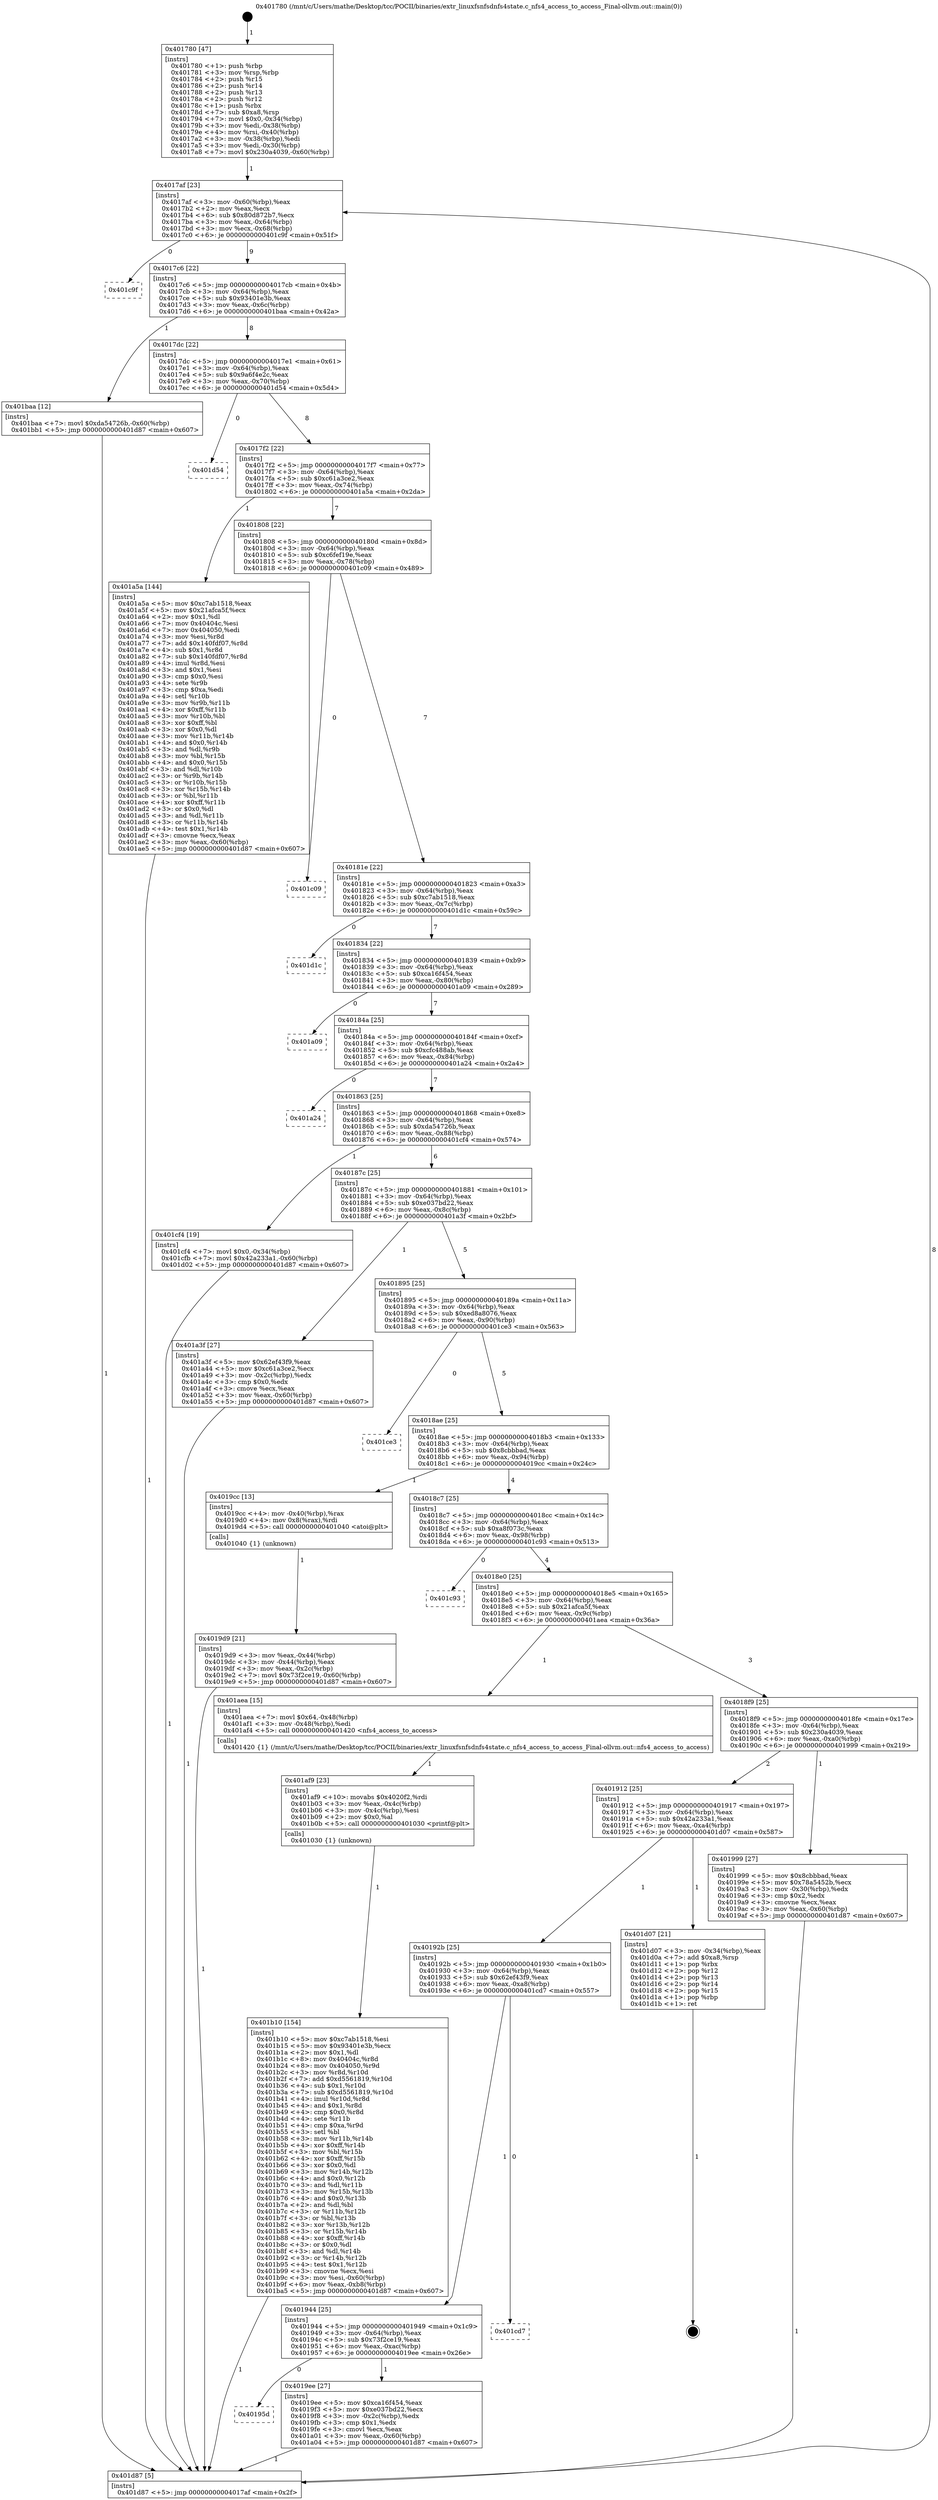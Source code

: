 digraph "0x401780" {
  label = "0x401780 (/mnt/c/Users/mathe/Desktop/tcc/POCII/binaries/extr_linuxfsnfsdnfs4state.c_nfs4_access_to_access_Final-ollvm.out::main(0))"
  labelloc = "t"
  node[shape=record]

  Entry [label="",width=0.3,height=0.3,shape=circle,fillcolor=black,style=filled]
  "0x4017af" [label="{
     0x4017af [23]\l
     | [instrs]\l
     &nbsp;&nbsp;0x4017af \<+3\>: mov -0x60(%rbp),%eax\l
     &nbsp;&nbsp;0x4017b2 \<+2\>: mov %eax,%ecx\l
     &nbsp;&nbsp;0x4017b4 \<+6\>: sub $0x80d872b7,%ecx\l
     &nbsp;&nbsp;0x4017ba \<+3\>: mov %eax,-0x64(%rbp)\l
     &nbsp;&nbsp;0x4017bd \<+3\>: mov %ecx,-0x68(%rbp)\l
     &nbsp;&nbsp;0x4017c0 \<+6\>: je 0000000000401c9f \<main+0x51f\>\l
  }"]
  "0x401c9f" [label="{
     0x401c9f\l
  }", style=dashed]
  "0x4017c6" [label="{
     0x4017c6 [22]\l
     | [instrs]\l
     &nbsp;&nbsp;0x4017c6 \<+5\>: jmp 00000000004017cb \<main+0x4b\>\l
     &nbsp;&nbsp;0x4017cb \<+3\>: mov -0x64(%rbp),%eax\l
     &nbsp;&nbsp;0x4017ce \<+5\>: sub $0x93401e3b,%eax\l
     &nbsp;&nbsp;0x4017d3 \<+3\>: mov %eax,-0x6c(%rbp)\l
     &nbsp;&nbsp;0x4017d6 \<+6\>: je 0000000000401baa \<main+0x42a\>\l
  }"]
  Exit [label="",width=0.3,height=0.3,shape=circle,fillcolor=black,style=filled,peripheries=2]
  "0x401baa" [label="{
     0x401baa [12]\l
     | [instrs]\l
     &nbsp;&nbsp;0x401baa \<+7\>: movl $0xda54726b,-0x60(%rbp)\l
     &nbsp;&nbsp;0x401bb1 \<+5\>: jmp 0000000000401d87 \<main+0x607\>\l
  }"]
  "0x4017dc" [label="{
     0x4017dc [22]\l
     | [instrs]\l
     &nbsp;&nbsp;0x4017dc \<+5\>: jmp 00000000004017e1 \<main+0x61\>\l
     &nbsp;&nbsp;0x4017e1 \<+3\>: mov -0x64(%rbp),%eax\l
     &nbsp;&nbsp;0x4017e4 \<+5\>: sub $0x9a6f4e2c,%eax\l
     &nbsp;&nbsp;0x4017e9 \<+3\>: mov %eax,-0x70(%rbp)\l
     &nbsp;&nbsp;0x4017ec \<+6\>: je 0000000000401d54 \<main+0x5d4\>\l
  }"]
  "0x401b10" [label="{
     0x401b10 [154]\l
     | [instrs]\l
     &nbsp;&nbsp;0x401b10 \<+5\>: mov $0xc7ab1518,%esi\l
     &nbsp;&nbsp;0x401b15 \<+5\>: mov $0x93401e3b,%ecx\l
     &nbsp;&nbsp;0x401b1a \<+2\>: mov $0x1,%dl\l
     &nbsp;&nbsp;0x401b1c \<+8\>: mov 0x40404c,%r8d\l
     &nbsp;&nbsp;0x401b24 \<+8\>: mov 0x404050,%r9d\l
     &nbsp;&nbsp;0x401b2c \<+3\>: mov %r8d,%r10d\l
     &nbsp;&nbsp;0x401b2f \<+7\>: add $0xd5561819,%r10d\l
     &nbsp;&nbsp;0x401b36 \<+4\>: sub $0x1,%r10d\l
     &nbsp;&nbsp;0x401b3a \<+7\>: sub $0xd5561819,%r10d\l
     &nbsp;&nbsp;0x401b41 \<+4\>: imul %r10d,%r8d\l
     &nbsp;&nbsp;0x401b45 \<+4\>: and $0x1,%r8d\l
     &nbsp;&nbsp;0x401b49 \<+4\>: cmp $0x0,%r8d\l
     &nbsp;&nbsp;0x401b4d \<+4\>: sete %r11b\l
     &nbsp;&nbsp;0x401b51 \<+4\>: cmp $0xa,%r9d\l
     &nbsp;&nbsp;0x401b55 \<+3\>: setl %bl\l
     &nbsp;&nbsp;0x401b58 \<+3\>: mov %r11b,%r14b\l
     &nbsp;&nbsp;0x401b5b \<+4\>: xor $0xff,%r14b\l
     &nbsp;&nbsp;0x401b5f \<+3\>: mov %bl,%r15b\l
     &nbsp;&nbsp;0x401b62 \<+4\>: xor $0xff,%r15b\l
     &nbsp;&nbsp;0x401b66 \<+3\>: xor $0x0,%dl\l
     &nbsp;&nbsp;0x401b69 \<+3\>: mov %r14b,%r12b\l
     &nbsp;&nbsp;0x401b6c \<+4\>: and $0x0,%r12b\l
     &nbsp;&nbsp;0x401b70 \<+3\>: and %dl,%r11b\l
     &nbsp;&nbsp;0x401b73 \<+3\>: mov %r15b,%r13b\l
     &nbsp;&nbsp;0x401b76 \<+4\>: and $0x0,%r13b\l
     &nbsp;&nbsp;0x401b7a \<+2\>: and %dl,%bl\l
     &nbsp;&nbsp;0x401b7c \<+3\>: or %r11b,%r12b\l
     &nbsp;&nbsp;0x401b7f \<+3\>: or %bl,%r13b\l
     &nbsp;&nbsp;0x401b82 \<+3\>: xor %r13b,%r12b\l
     &nbsp;&nbsp;0x401b85 \<+3\>: or %r15b,%r14b\l
     &nbsp;&nbsp;0x401b88 \<+4\>: xor $0xff,%r14b\l
     &nbsp;&nbsp;0x401b8c \<+3\>: or $0x0,%dl\l
     &nbsp;&nbsp;0x401b8f \<+3\>: and %dl,%r14b\l
     &nbsp;&nbsp;0x401b92 \<+3\>: or %r14b,%r12b\l
     &nbsp;&nbsp;0x401b95 \<+4\>: test $0x1,%r12b\l
     &nbsp;&nbsp;0x401b99 \<+3\>: cmovne %ecx,%esi\l
     &nbsp;&nbsp;0x401b9c \<+3\>: mov %esi,-0x60(%rbp)\l
     &nbsp;&nbsp;0x401b9f \<+6\>: mov %eax,-0xb8(%rbp)\l
     &nbsp;&nbsp;0x401ba5 \<+5\>: jmp 0000000000401d87 \<main+0x607\>\l
  }"]
  "0x401d54" [label="{
     0x401d54\l
  }", style=dashed]
  "0x4017f2" [label="{
     0x4017f2 [22]\l
     | [instrs]\l
     &nbsp;&nbsp;0x4017f2 \<+5\>: jmp 00000000004017f7 \<main+0x77\>\l
     &nbsp;&nbsp;0x4017f7 \<+3\>: mov -0x64(%rbp),%eax\l
     &nbsp;&nbsp;0x4017fa \<+5\>: sub $0xc61a3ce2,%eax\l
     &nbsp;&nbsp;0x4017ff \<+3\>: mov %eax,-0x74(%rbp)\l
     &nbsp;&nbsp;0x401802 \<+6\>: je 0000000000401a5a \<main+0x2da\>\l
  }"]
  "0x401af9" [label="{
     0x401af9 [23]\l
     | [instrs]\l
     &nbsp;&nbsp;0x401af9 \<+10\>: movabs $0x4020f2,%rdi\l
     &nbsp;&nbsp;0x401b03 \<+3\>: mov %eax,-0x4c(%rbp)\l
     &nbsp;&nbsp;0x401b06 \<+3\>: mov -0x4c(%rbp),%esi\l
     &nbsp;&nbsp;0x401b09 \<+2\>: mov $0x0,%al\l
     &nbsp;&nbsp;0x401b0b \<+5\>: call 0000000000401030 \<printf@plt\>\l
     | [calls]\l
     &nbsp;&nbsp;0x401030 \{1\} (unknown)\l
  }"]
  "0x401a5a" [label="{
     0x401a5a [144]\l
     | [instrs]\l
     &nbsp;&nbsp;0x401a5a \<+5\>: mov $0xc7ab1518,%eax\l
     &nbsp;&nbsp;0x401a5f \<+5\>: mov $0x21afca5f,%ecx\l
     &nbsp;&nbsp;0x401a64 \<+2\>: mov $0x1,%dl\l
     &nbsp;&nbsp;0x401a66 \<+7\>: mov 0x40404c,%esi\l
     &nbsp;&nbsp;0x401a6d \<+7\>: mov 0x404050,%edi\l
     &nbsp;&nbsp;0x401a74 \<+3\>: mov %esi,%r8d\l
     &nbsp;&nbsp;0x401a77 \<+7\>: add $0x140fdf07,%r8d\l
     &nbsp;&nbsp;0x401a7e \<+4\>: sub $0x1,%r8d\l
     &nbsp;&nbsp;0x401a82 \<+7\>: sub $0x140fdf07,%r8d\l
     &nbsp;&nbsp;0x401a89 \<+4\>: imul %r8d,%esi\l
     &nbsp;&nbsp;0x401a8d \<+3\>: and $0x1,%esi\l
     &nbsp;&nbsp;0x401a90 \<+3\>: cmp $0x0,%esi\l
     &nbsp;&nbsp;0x401a93 \<+4\>: sete %r9b\l
     &nbsp;&nbsp;0x401a97 \<+3\>: cmp $0xa,%edi\l
     &nbsp;&nbsp;0x401a9a \<+4\>: setl %r10b\l
     &nbsp;&nbsp;0x401a9e \<+3\>: mov %r9b,%r11b\l
     &nbsp;&nbsp;0x401aa1 \<+4\>: xor $0xff,%r11b\l
     &nbsp;&nbsp;0x401aa5 \<+3\>: mov %r10b,%bl\l
     &nbsp;&nbsp;0x401aa8 \<+3\>: xor $0xff,%bl\l
     &nbsp;&nbsp;0x401aab \<+3\>: xor $0x0,%dl\l
     &nbsp;&nbsp;0x401aae \<+3\>: mov %r11b,%r14b\l
     &nbsp;&nbsp;0x401ab1 \<+4\>: and $0x0,%r14b\l
     &nbsp;&nbsp;0x401ab5 \<+3\>: and %dl,%r9b\l
     &nbsp;&nbsp;0x401ab8 \<+3\>: mov %bl,%r15b\l
     &nbsp;&nbsp;0x401abb \<+4\>: and $0x0,%r15b\l
     &nbsp;&nbsp;0x401abf \<+3\>: and %dl,%r10b\l
     &nbsp;&nbsp;0x401ac2 \<+3\>: or %r9b,%r14b\l
     &nbsp;&nbsp;0x401ac5 \<+3\>: or %r10b,%r15b\l
     &nbsp;&nbsp;0x401ac8 \<+3\>: xor %r15b,%r14b\l
     &nbsp;&nbsp;0x401acb \<+3\>: or %bl,%r11b\l
     &nbsp;&nbsp;0x401ace \<+4\>: xor $0xff,%r11b\l
     &nbsp;&nbsp;0x401ad2 \<+3\>: or $0x0,%dl\l
     &nbsp;&nbsp;0x401ad5 \<+3\>: and %dl,%r11b\l
     &nbsp;&nbsp;0x401ad8 \<+3\>: or %r11b,%r14b\l
     &nbsp;&nbsp;0x401adb \<+4\>: test $0x1,%r14b\l
     &nbsp;&nbsp;0x401adf \<+3\>: cmovne %ecx,%eax\l
     &nbsp;&nbsp;0x401ae2 \<+3\>: mov %eax,-0x60(%rbp)\l
     &nbsp;&nbsp;0x401ae5 \<+5\>: jmp 0000000000401d87 \<main+0x607\>\l
  }"]
  "0x401808" [label="{
     0x401808 [22]\l
     | [instrs]\l
     &nbsp;&nbsp;0x401808 \<+5\>: jmp 000000000040180d \<main+0x8d\>\l
     &nbsp;&nbsp;0x40180d \<+3\>: mov -0x64(%rbp),%eax\l
     &nbsp;&nbsp;0x401810 \<+5\>: sub $0xc6fef19e,%eax\l
     &nbsp;&nbsp;0x401815 \<+3\>: mov %eax,-0x78(%rbp)\l
     &nbsp;&nbsp;0x401818 \<+6\>: je 0000000000401c09 \<main+0x489\>\l
  }"]
  "0x40195d" [label="{
     0x40195d\l
  }", style=dashed]
  "0x401c09" [label="{
     0x401c09\l
  }", style=dashed]
  "0x40181e" [label="{
     0x40181e [22]\l
     | [instrs]\l
     &nbsp;&nbsp;0x40181e \<+5\>: jmp 0000000000401823 \<main+0xa3\>\l
     &nbsp;&nbsp;0x401823 \<+3\>: mov -0x64(%rbp),%eax\l
     &nbsp;&nbsp;0x401826 \<+5\>: sub $0xc7ab1518,%eax\l
     &nbsp;&nbsp;0x40182b \<+3\>: mov %eax,-0x7c(%rbp)\l
     &nbsp;&nbsp;0x40182e \<+6\>: je 0000000000401d1c \<main+0x59c\>\l
  }"]
  "0x4019ee" [label="{
     0x4019ee [27]\l
     | [instrs]\l
     &nbsp;&nbsp;0x4019ee \<+5\>: mov $0xca16f454,%eax\l
     &nbsp;&nbsp;0x4019f3 \<+5\>: mov $0xe037bd22,%ecx\l
     &nbsp;&nbsp;0x4019f8 \<+3\>: mov -0x2c(%rbp),%edx\l
     &nbsp;&nbsp;0x4019fb \<+3\>: cmp $0x1,%edx\l
     &nbsp;&nbsp;0x4019fe \<+3\>: cmovl %ecx,%eax\l
     &nbsp;&nbsp;0x401a01 \<+3\>: mov %eax,-0x60(%rbp)\l
     &nbsp;&nbsp;0x401a04 \<+5\>: jmp 0000000000401d87 \<main+0x607\>\l
  }"]
  "0x401d1c" [label="{
     0x401d1c\l
  }", style=dashed]
  "0x401834" [label="{
     0x401834 [22]\l
     | [instrs]\l
     &nbsp;&nbsp;0x401834 \<+5\>: jmp 0000000000401839 \<main+0xb9\>\l
     &nbsp;&nbsp;0x401839 \<+3\>: mov -0x64(%rbp),%eax\l
     &nbsp;&nbsp;0x40183c \<+5\>: sub $0xca16f454,%eax\l
     &nbsp;&nbsp;0x401841 \<+3\>: mov %eax,-0x80(%rbp)\l
     &nbsp;&nbsp;0x401844 \<+6\>: je 0000000000401a09 \<main+0x289\>\l
  }"]
  "0x401944" [label="{
     0x401944 [25]\l
     | [instrs]\l
     &nbsp;&nbsp;0x401944 \<+5\>: jmp 0000000000401949 \<main+0x1c9\>\l
     &nbsp;&nbsp;0x401949 \<+3\>: mov -0x64(%rbp),%eax\l
     &nbsp;&nbsp;0x40194c \<+5\>: sub $0x73f2ce19,%eax\l
     &nbsp;&nbsp;0x401951 \<+6\>: mov %eax,-0xac(%rbp)\l
     &nbsp;&nbsp;0x401957 \<+6\>: je 00000000004019ee \<main+0x26e\>\l
  }"]
  "0x401a09" [label="{
     0x401a09\l
  }", style=dashed]
  "0x40184a" [label="{
     0x40184a [25]\l
     | [instrs]\l
     &nbsp;&nbsp;0x40184a \<+5\>: jmp 000000000040184f \<main+0xcf\>\l
     &nbsp;&nbsp;0x40184f \<+3\>: mov -0x64(%rbp),%eax\l
     &nbsp;&nbsp;0x401852 \<+5\>: sub $0xcfc488ab,%eax\l
     &nbsp;&nbsp;0x401857 \<+6\>: mov %eax,-0x84(%rbp)\l
     &nbsp;&nbsp;0x40185d \<+6\>: je 0000000000401a24 \<main+0x2a4\>\l
  }"]
  "0x401cd7" [label="{
     0x401cd7\l
  }", style=dashed]
  "0x401a24" [label="{
     0x401a24\l
  }", style=dashed]
  "0x401863" [label="{
     0x401863 [25]\l
     | [instrs]\l
     &nbsp;&nbsp;0x401863 \<+5\>: jmp 0000000000401868 \<main+0xe8\>\l
     &nbsp;&nbsp;0x401868 \<+3\>: mov -0x64(%rbp),%eax\l
     &nbsp;&nbsp;0x40186b \<+5\>: sub $0xda54726b,%eax\l
     &nbsp;&nbsp;0x401870 \<+6\>: mov %eax,-0x88(%rbp)\l
     &nbsp;&nbsp;0x401876 \<+6\>: je 0000000000401cf4 \<main+0x574\>\l
  }"]
  "0x40192b" [label="{
     0x40192b [25]\l
     | [instrs]\l
     &nbsp;&nbsp;0x40192b \<+5\>: jmp 0000000000401930 \<main+0x1b0\>\l
     &nbsp;&nbsp;0x401930 \<+3\>: mov -0x64(%rbp),%eax\l
     &nbsp;&nbsp;0x401933 \<+5\>: sub $0x62ef43f9,%eax\l
     &nbsp;&nbsp;0x401938 \<+6\>: mov %eax,-0xa8(%rbp)\l
     &nbsp;&nbsp;0x40193e \<+6\>: je 0000000000401cd7 \<main+0x557\>\l
  }"]
  "0x401cf4" [label="{
     0x401cf4 [19]\l
     | [instrs]\l
     &nbsp;&nbsp;0x401cf4 \<+7\>: movl $0x0,-0x34(%rbp)\l
     &nbsp;&nbsp;0x401cfb \<+7\>: movl $0x42a233a1,-0x60(%rbp)\l
     &nbsp;&nbsp;0x401d02 \<+5\>: jmp 0000000000401d87 \<main+0x607\>\l
  }"]
  "0x40187c" [label="{
     0x40187c [25]\l
     | [instrs]\l
     &nbsp;&nbsp;0x40187c \<+5\>: jmp 0000000000401881 \<main+0x101\>\l
     &nbsp;&nbsp;0x401881 \<+3\>: mov -0x64(%rbp),%eax\l
     &nbsp;&nbsp;0x401884 \<+5\>: sub $0xe037bd22,%eax\l
     &nbsp;&nbsp;0x401889 \<+6\>: mov %eax,-0x8c(%rbp)\l
     &nbsp;&nbsp;0x40188f \<+6\>: je 0000000000401a3f \<main+0x2bf\>\l
  }"]
  "0x401d07" [label="{
     0x401d07 [21]\l
     | [instrs]\l
     &nbsp;&nbsp;0x401d07 \<+3\>: mov -0x34(%rbp),%eax\l
     &nbsp;&nbsp;0x401d0a \<+7\>: add $0xa8,%rsp\l
     &nbsp;&nbsp;0x401d11 \<+1\>: pop %rbx\l
     &nbsp;&nbsp;0x401d12 \<+2\>: pop %r12\l
     &nbsp;&nbsp;0x401d14 \<+2\>: pop %r13\l
     &nbsp;&nbsp;0x401d16 \<+2\>: pop %r14\l
     &nbsp;&nbsp;0x401d18 \<+2\>: pop %r15\l
     &nbsp;&nbsp;0x401d1a \<+1\>: pop %rbp\l
     &nbsp;&nbsp;0x401d1b \<+1\>: ret\l
  }"]
  "0x401a3f" [label="{
     0x401a3f [27]\l
     | [instrs]\l
     &nbsp;&nbsp;0x401a3f \<+5\>: mov $0x62ef43f9,%eax\l
     &nbsp;&nbsp;0x401a44 \<+5\>: mov $0xc61a3ce2,%ecx\l
     &nbsp;&nbsp;0x401a49 \<+3\>: mov -0x2c(%rbp),%edx\l
     &nbsp;&nbsp;0x401a4c \<+3\>: cmp $0x0,%edx\l
     &nbsp;&nbsp;0x401a4f \<+3\>: cmove %ecx,%eax\l
     &nbsp;&nbsp;0x401a52 \<+3\>: mov %eax,-0x60(%rbp)\l
     &nbsp;&nbsp;0x401a55 \<+5\>: jmp 0000000000401d87 \<main+0x607\>\l
  }"]
  "0x401895" [label="{
     0x401895 [25]\l
     | [instrs]\l
     &nbsp;&nbsp;0x401895 \<+5\>: jmp 000000000040189a \<main+0x11a\>\l
     &nbsp;&nbsp;0x40189a \<+3\>: mov -0x64(%rbp),%eax\l
     &nbsp;&nbsp;0x40189d \<+5\>: sub $0xed8a8076,%eax\l
     &nbsp;&nbsp;0x4018a2 \<+6\>: mov %eax,-0x90(%rbp)\l
     &nbsp;&nbsp;0x4018a8 \<+6\>: je 0000000000401ce3 \<main+0x563\>\l
  }"]
  "0x4019d9" [label="{
     0x4019d9 [21]\l
     | [instrs]\l
     &nbsp;&nbsp;0x4019d9 \<+3\>: mov %eax,-0x44(%rbp)\l
     &nbsp;&nbsp;0x4019dc \<+3\>: mov -0x44(%rbp),%eax\l
     &nbsp;&nbsp;0x4019df \<+3\>: mov %eax,-0x2c(%rbp)\l
     &nbsp;&nbsp;0x4019e2 \<+7\>: movl $0x73f2ce19,-0x60(%rbp)\l
     &nbsp;&nbsp;0x4019e9 \<+5\>: jmp 0000000000401d87 \<main+0x607\>\l
  }"]
  "0x401ce3" [label="{
     0x401ce3\l
  }", style=dashed]
  "0x4018ae" [label="{
     0x4018ae [25]\l
     | [instrs]\l
     &nbsp;&nbsp;0x4018ae \<+5\>: jmp 00000000004018b3 \<main+0x133\>\l
     &nbsp;&nbsp;0x4018b3 \<+3\>: mov -0x64(%rbp),%eax\l
     &nbsp;&nbsp;0x4018b6 \<+5\>: sub $0x8cbbbad,%eax\l
     &nbsp;&nbsp;0x4018bb \<+6\>: mov %eax,-0x94(%rbp)\l
     &nbsp;&nbsp;0x4018c1 \<+6\>: je 00000000004019cc \<main+0x24c\>\l
  }"]
  "0x401780" [label="{
     0x401780 [47]\l
     | [instrs]\l
     &nbsp;&nbsp;0x401780 \<+1\>: push %rbp\l
     &nbsp;&nbsp;0x401781 \<+3\>: mov %rsp,%rbp\l
     &nbsp;&nbsp;0x401784 \<+2\>: push %r15\l
     &nbsp;&nbsp;0x401786 \<+2\>: push %r14\l
     &nbsp;&nbsp;0x401788 \<+2\>: push %r13\l
     &nbsp;&nbsp;0x40178a \<+2\>: push %r12\l
     &nbsp;&nbsp;0x40178c \<+1\>: push %rbx\l
     &nbsp;&nbsp;0x40178d \<+7\>: sub $0xa8,%rsp\l
     &nbsp;&nbsp;0x401794 \<+7\>: movl $0x0,-0x34(%rbp)\l
     &nbsp;&nbsp;0x40179b \<+3\>: mov %edi,-0x38(%rbp)\l
     &nbsp;&nbsp;0x40179e \<+4\>: mov %rsi,-0x40(%rbp)\l
     &nbsp;&nbsp;0x4017a2 \<+3\>: mov -0x38(%rbp),%edi\l
     &nbsp;&nbsp;0x4017a5 \<+3\>: mov %edi,-0x30(%rbp)\l
     &nbsp;&nbsp;0x4017a8 \<+7\>: movl $0x230a4039,-0x60(%rbp)\l
  }"]
  "0x4019cc" [label="{
     0x4019cc [13]\l
     | [instrs]\l
     &nbsp;&nbsp;0x4019cc \<+4\>: mov -0x40(%rbp),%rax\l
     &nbsp;&nbsp;0x4019d0 \<+4\>: mov 0x8(%rax),%rdi\l
     &nbsp;&nbsp;0x4019d4 \<+5\>: call 0000000000401040 \<atoi@plt\>\l
     | [calls]\l
     &nbsp;&nbsp;0x401040 \{1\} (unknown)\l
  }"]
  "0x4018c7" [label="{
     0x4018c7 [25]\l
     | [instrs]\l
     &nbsp;&nbsp;0x4018c7 \<+5\>: jmp 00000000004018cc \<main+0x14c\>\l
     &nbsp;&nbsp;0x4018cc \<+3\>: mov -0x64(%rbp),%eax\l
     &nbsp;&nbsp;0x4018cf \<+5\>: sub $0xa8f073c,%eax\l
     &nbsp;&nbsp;0x4018d4 \<+6\>: mov %eax,-0x98(%rbp)\l
     &nbsp;&nbsp;0x4018da \<+6\>: je 0000000000401c93 \<main+0x513\>\l
  }"]
  "0x401d87" [label="{
     0x401d87 [5]\l
     | [instrs]\l
     &nbsp;&nbsp;0x401d87 \<+5\>: jmp 00000000004017af \<main+0x2f\>\l
  }"]
  "0x401c93" [label="{
     0x401c93\l
  }", style=dashed]
  "0x4018e0" [label="{
     0x4018e0 [25]\l
     | [instrs]\l
     &nbsp;&nbsp;0x4018e0 \<+5\>: jmp 00000000004018e5 \<main+0x165\>\l
     &nbsp;&nbsp;0x4018e5 \<+3\>: mov -0x64(%rbp),%eax\l
     &nbsp;&nbsp;0x4018e8 \<+5\>: sub $0x21afca5f,%eax\l
     &nbsp;&nbsp;0x4018ed \<+6\>: mov %eax,-0x9c(%rbp)\l
     &nbsp;&nbsp;0x4018f3 \<+6\>: je 0000000000401aea \<main+0x36a\>\l
  }"]
  "0x401912" [label="{
     0x401912 [25]\l
     | [instrs]\l
     &nbsp;&nbsp;0x401912 \<+5\>: jmp 0000000000401917 \<main+0x197\>\l
     &nbsp;&nbsp;0x401917 \<+3\>: mov -0x64(%rbp),%eax\l
     &nbsp;&nbsp;0x40191a \<+5\>: sub $0x42a233a1,%eax\l
     &nbsp;&nbsp;0x40191f \<+6\>: mov %eax,-0xa4(%rbp)\l
     &nbsp;&nbsp;0x401925 \<+6\>: je 0000000000401d07 \<main+0x587\>\l
  }"]
  "0x401aea" [label="{
     0x401aea [15]\l
     | [instrs]\l
     &nbsp;&nbsp;0x401aea \<+7\>: movl $0x64,-0x48(%rbp)\l
     &nbsp;&nbsp;0x401af1 \<+3\>: mov -0x48(%rbp),%edi\l
     &nbsp;&nbsp;0x401af4 \<+5\>: call 0000000000401420 \<nfs4_access_to_access\>\l
     | [calls]\l
     &nbsp;&nbsp;0x401420 \{1\} (/mnt/c/Users/mathe/Desktop/tcc/POCII/binaries/extr_linuxfsnfsdnfs4state.c_nfs4_access_to_access_Final-ollvm.out::nfs4_access_to_access)\l
  }"]
  "0x4018f9" [label="{
     0x4018f9 [25]\l
     | [instrs]\l
     &nbsp;&nbsp;0x4018f9 \<+5\>: jmp 00000000004018fe \<main+0x17e\>\l
     &nbsp;&nbsp;0x4018fe \<+3\>: mov -0x64(%rbp),%eax\l
     &nbsp;&nbsp;0x401901 \<+5\>: sub $0x230a4039,%eax\l
     &nbsp;&nbsp;0x401906 \<+6\>: mov %eax,-0xa0(%rbp)\l
     &nbsp;&nbsp;0x40190c \<+6\>: je 0000000000401999 \<main+0x219\>\l
  }"]
  "0x401999" [label="{
     0x401999 [27]\l
     | [instrs]\l
     &nbsp;&nbsp;0x401999 \<+5\>: mov $0x8cbbbad,%eax\l
     &nbsp;&nbsp;0x40199e \<+5\>: mov $0x78a5452b,%ecx\l
     &nbsp;&nbsp;0x4019a3 \<+3\>: mov -0x30(%rbp),%edx\l
     &nbsp;&nbsp;0x4019a6 \<+3\>: cmp $0x2,%edx\l
     &nbsp;&nbsp;0x4019a9 \<+3\>: cmovne %ecx,%eax\l
     &nbsp;&nbsp;0x4019ac \<+3\>: mov %eax,-0x60(%rbp)\l
     &nbsp;&nbsp;0x4019af \<+5\>: jmp 0000000000401d87 \<main+0x607\>\l
  }"]
  Entry -> "0x401780" [label=" 1"]
  "0x4017af" -> "0x401c9f" [label=" 0"]
  "0x4017af" -> "0x4017c6" [label=" 9"]
  "0x401d07" -> Exit [label=" 1"]
  "0x4017c6" -> "0x401baa" [label=" 1"]
  "0x4017c6" -> "0x4017dc" [label=" 8"]
  "0x401cf4" -> "0x401d87" [label=" 1"]
  "0x4017dc" -> "0x401d54" [label=" 0"]
  "0x4017dc" -> "0x4017f2" [label=" 8"]
  "0x401baa" -> "0x401d87" [label=" 1"]
  "0x4017f2" -> "0x401a5a" [label=" 1"]
  "0x4017f2" -> "0x401808" [label=" 7"]
  "0x401b10" -> "0x401d87" [label=" 1"]
  "0x401808" -> "0x401c09" [label=" 0"]
  "0x401808" -> "0x40181e" [label=" 7"]
  "0x401af9" -> "0x401b10" [label=" 1"]
  "0x40181e" -> "0x401d1c" [label=" 0"]
  "0x40181e" -> "0x401834" [label=" 7"]
  "0x401aea" -> "0x401af9" [label=" 1"]
  "0x401834" -> "0x401a09" [label=" 0"]
  "0x401834" -> "0x40184a" [label=" 7"]
  "0x401a3f" -> "0x401d87" [label=" 1"]
  "0x40184a" -> "0x401a24" [label=" 0"]
  "0x40184a" -> "0x401863" [label=" 7"]
  "0x4019ee" -> "0x401d87" [label=" 1"]
  "0x401863" -> "0x401cf4" [label=" 1"]
  "0x401863" -> "0x40187c" [label=" 6"]
  "0x401944" -> "0x4019ee" [label=" 1"]
  "0x40187c" -> "0x401a3f" [label=" 1"]
  "0x40187c" -> "0x401895" [label=" 5"]
  "0x401a5a" -> "0x401d87" [label=" 1"]
  "0x401895" -> "0x401ce3" [label=" 0"]
  "0x401895" -> "0x4018ae" [label=" 5"]
  "0x40192b" -> "0x401cd7" [label=" 0"]
  "0x4018ae" -> "0x4019cc" [label=" 1"]
  "0x4018ae" -> "0x4018c7" [label=" 4"]
  "0x401944" -> "0x40195d" [label=" 0"]
  "0x4018c7" -> "0x401c93" [label=" 0"]
  "0x4018c7" -> "0x4018e0" [label=" 4"]
  "0x401912" -> "0x40192b" [label=" 1"]
  "0x4018e0" -> "0x401aea" [label=" 1"]
  "0x4018e0" -> "0x4018f9" [label=" 3"]
  "0x401912" -> "0x401d07" [label=" 1"]
  "0x4018f9" -> "0x401999" [label=" 1"]
  "0x4018f9" -> "0x401912" [label=" 2"]
  "0x401999" -> "0x401d87" [label=" 1"]
  "0x401780" -> "0x4017af" [label=" 1"]
  "0x401d87" -> "0x4017af" [label=" 8"]
  "0x4019cc" -> "0x4019d9" [label=" 1"]
  "0x4019d9" -> "0x401d87" [label=" 1"]
  "0x40192b" -> "0x401944" [label=" 1"]
}
